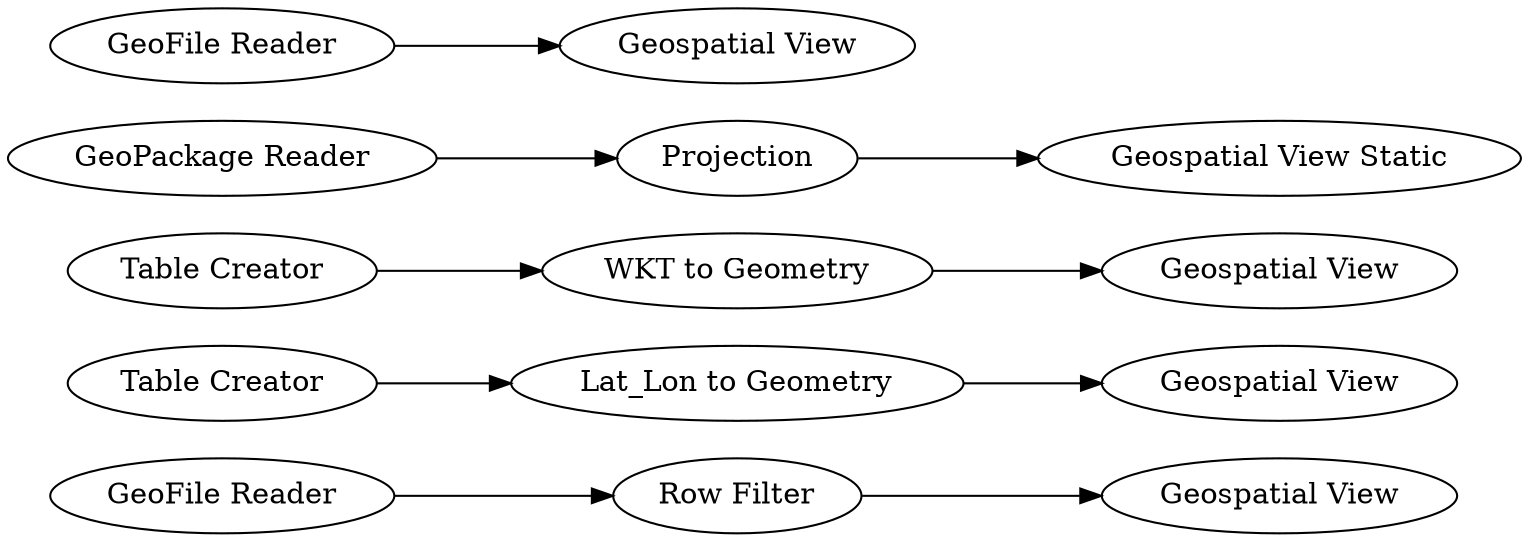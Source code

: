 digraph {
	1 [label="GeoFile Reader"]
	2 [label="Table Creator"]
	3 [label="Lat_Lon to Geometry"]
	4 [label="Table Creator"]
	6 [label="GeoPackage Reader"]
	7 [label="Geospatial View"]
	8 [label="Row Filter"]
	9 [label="Geospatial View Static"]
	10 [label=Projection]
	11 [label="GeoFile Reader"]
	12 [label="Geospatial View"]
	13 [label="Geospatial View"]
	14 [label="WKT to Geometry"]
	15 [label="Geospatial View"]
	1 -> 8
	2 -> 3
	3 -> 15
	4 -> 14
	6 -> 10
	8 -> 7
	10 -> 9
	11 -> 12
	14 -> 13
	rankdir=LR
}

